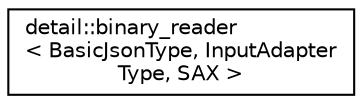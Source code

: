 digraph "Graphical Class Hierarchy"
{
 // LATEX_PDF_SIZE
  edge [fontname="Helvetica",fontsize="10",labelfontname="Helvetica",labelfontsize="10"];
  node [fontname="Helvetica",fontsize="10",shape=record];
  rankdir="LR";
  Node0 [label="detail::binary_reader\l\< BasicJsonType, InputAdapter\lType, SAX \>",height=0.2,width=0.4,color="black", fillcolor="white", style="filled",URL="$classdetail_1_1binary__reader.html",tooltip="deserialization of CBOR, MessagePack, and UBJSON values"];
}
